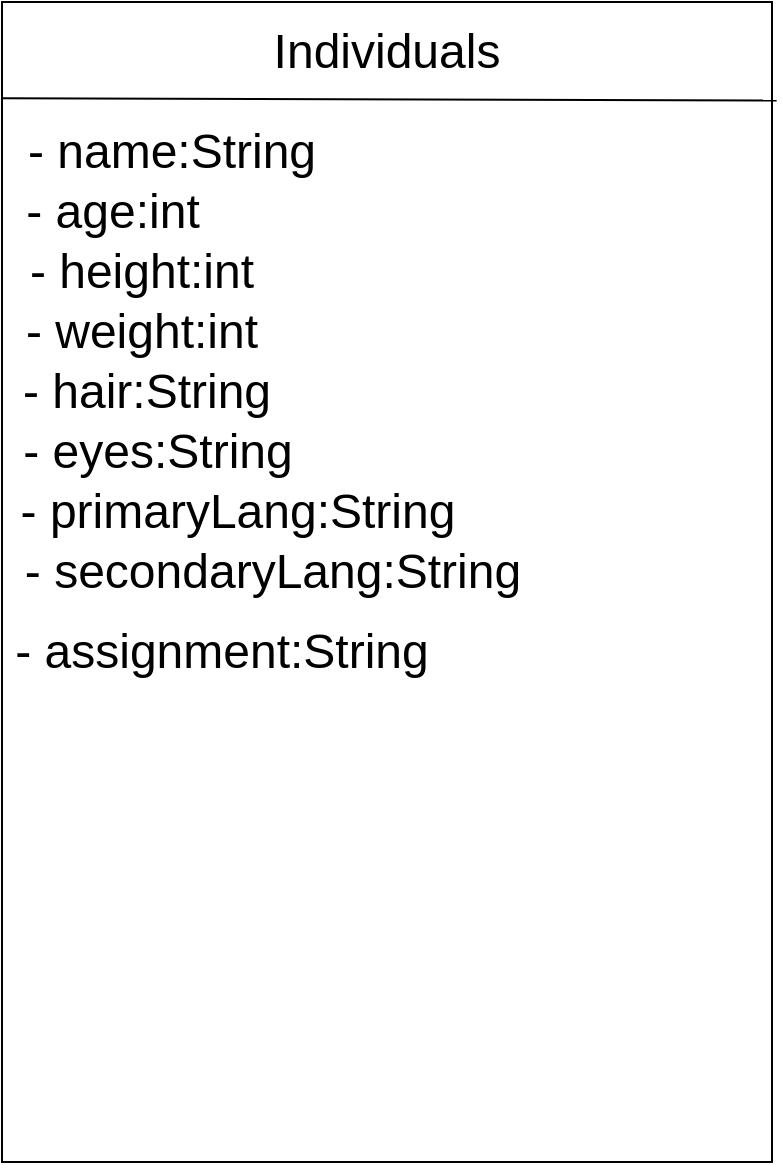 <mxfile>
    <diagram id="tfHrSPSixyOSULKN7aZw" name="Page-1">
        <mxGraphModel dx="1714" dy="556" grid="1" gridSize="10" guides="1" tooltips="1" connect="1" arrows="1" fold="1" page="1" pageScale="1" pageWidth="850" pageHeight="1100" math="0" shadow="0">
            <root>
                <mxCell id="0"/>
                <mxCell id="1" parent="0"/>
                <mxCell id="3" value="" style="rounded=0;whiteSpace=wrap;html=1;" vertex="1" parent="1">
                    <mxGeometry x="205" y="120" width="385" height="580" as="geometry"/>
                </mxCell>
                <mxCell id="4" value="" style="endArrow=none;html=1;exitX=0;exitY=0.083;exitDx=0;exitDy=0;exitPerimeter=0;entryX=1.006;entryY=0.085;entryDx=0;entryDy=0;entryPerimeter=0;" edge="1" parent="1" source="3" target="3">
                    <mxGeometry width="50" height="50" relative="1" as="geometry">
                        <mxPoint x="200" y="230" as="sourcePoint"/>
                        <mxPoint x="450" y="194" as="targetPoint"/>
                    </mxGeometry>
                </mxCell>
                <mxCell id="5" value="&lt;font style=&quot;font-size: 24px;&quot;&gt;Individuals&lt;/font&gt;" style="text;html=1;strokeColor=none;fillColor=none;align=center;verticalAlign=middle;whiteSpace=wrap;rounded=0;" vertex="1" parent="1">
                    <mxGeometry x="321.25" y="120" width="152.5" height="50" as="geometry"/>
                </mxCell>
                <mxCell id="6" value="- name:String" style="text;html=1;strokeColor=none;fillColor=none;align=center;verticalAlign=middle;whiteSpace=wrap;rounded=0;fontSize=24;" vertex="1" parent="1">
                    <mxGeometry x="205" y="170" width="170" height="50" as="geometry"/>
                </mxCell>
                <mxCell id="7" value="- age:int" style="text;html=1;strokeColor=none;fillColor=none;align=center;verticalAlign=middle;whiteSpace=wrap;rounded=0;fontSize=24;" vertex="1" parent="1">
                    <mxGeometry x="205" y="200" width="111.25" height="50" as="geometry"/>
                </mxCell>
                <mxCell id="8" value="- height:int" style="text;html=1;strokeColor=none;fillColor=none;align=center;verticalAlign=middle;whiteSpace=wrap;rounded=0;fontSize=24;" vertex="1" parent="1">
                    <mxGeometry x="210" y="230" width="130" height="50" as="geometry"/>
                </mxCell>
                <mxCell id="9" value="- weight:int" style="text;html=1;strokeColor=none;fillColor=none;align=center;verticalAlign=middle;whiteSpace=wrap;rounded=0;fontSize=24;" vertex="1" parent="1">
                    <mxGeometry x="210" y="260" width="130" height="50" as="geometry"/>
                </mxCell>
                <mxCell id="10" value="- hair:String" style="text;html=1;strokeColor=none;fillColor=none;align=center;verticalAlign=middle;whiteSpace=wrap;rounded=0;fontSize=24;" vertex="1" parent="1">
                    <mxGeometry x="205" y="290" width="145" height="50" as="geometry"/>
                </mxCell>
                <mxCell id="11" value="- eyes:String" style="text;html=1;strokeColor=none;fillColor=none;align=center;verticalAlign=middle;whiteSpace=wrap;rounded=0;fontSize=24;" vertex="1" parent="1">
                    <mxGeometry x="212.5" y="320" width="140" height="50" as="geometry"/>
                </mxCell>
                <mxCell id="13" value="- primaryLang:String" style="text;html=1;strokeColor=none;fillColor=none;align=center;verticalAlign=middle;whiteSpace=wrap;rounded=0;fontSize=24;" vertex="1" parent="1">
                    <mxGeometry x="212.5" y="350" width="220" height="50" as="geometry"/>
                </mxCell>
                <mxCell id="14" value="- secondaryLang:String" style="text;html=1;strokeColor=none;fillColor=none;align=center;verticalAlign=middle;whiteSpace=wrap;rounded=0;fontSize=24;" vertex="1" parent="1">
                    <mxGeometry x="212.5" y="380" width="255" height="50" as="geometry"/>
                </mxCell>
                <mxCell id="15" value="- assignment:String" style="text;html=1;strokeColor=none;fillColor=none;align=center;verticalAlign=middle;whiteSpace=wrap;rounded=0;fontSize=24;" vertex="1" parent="1">
                    <mxGeometry x="210" y="420" width="210" height="50" as="geometry"/>
                </mxCell>
            </root>
        </mxGraphModel>
    </diagram>
</mxfile>